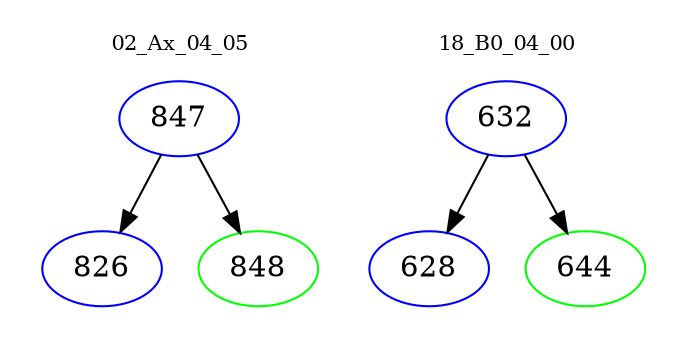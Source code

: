 digraph{
subgraph cluster_0 {
color = white
label = "02_Ax_04_05";
fontsize=10;
T0_847 [label="847", color="blue"]
T0_847 -> T0_826 [color="black"]
T0_826 [label="826", color="blue"]
T0_847 -> T0_848 [color="black"]
T0_848 [label="848", color="green"]
}
subgraph cluster_1 {
color = white
label = "18_B0_04_00";
fontsize=10;
T1_632 [label="632", color="blue"]
T1_632 -> T1_628 [color="black"]
T1_628 [label="628", color="blue"]
T1_632 -> T1_644 [color="black"]
T1_644 [label="644", color="green"]
}
}
